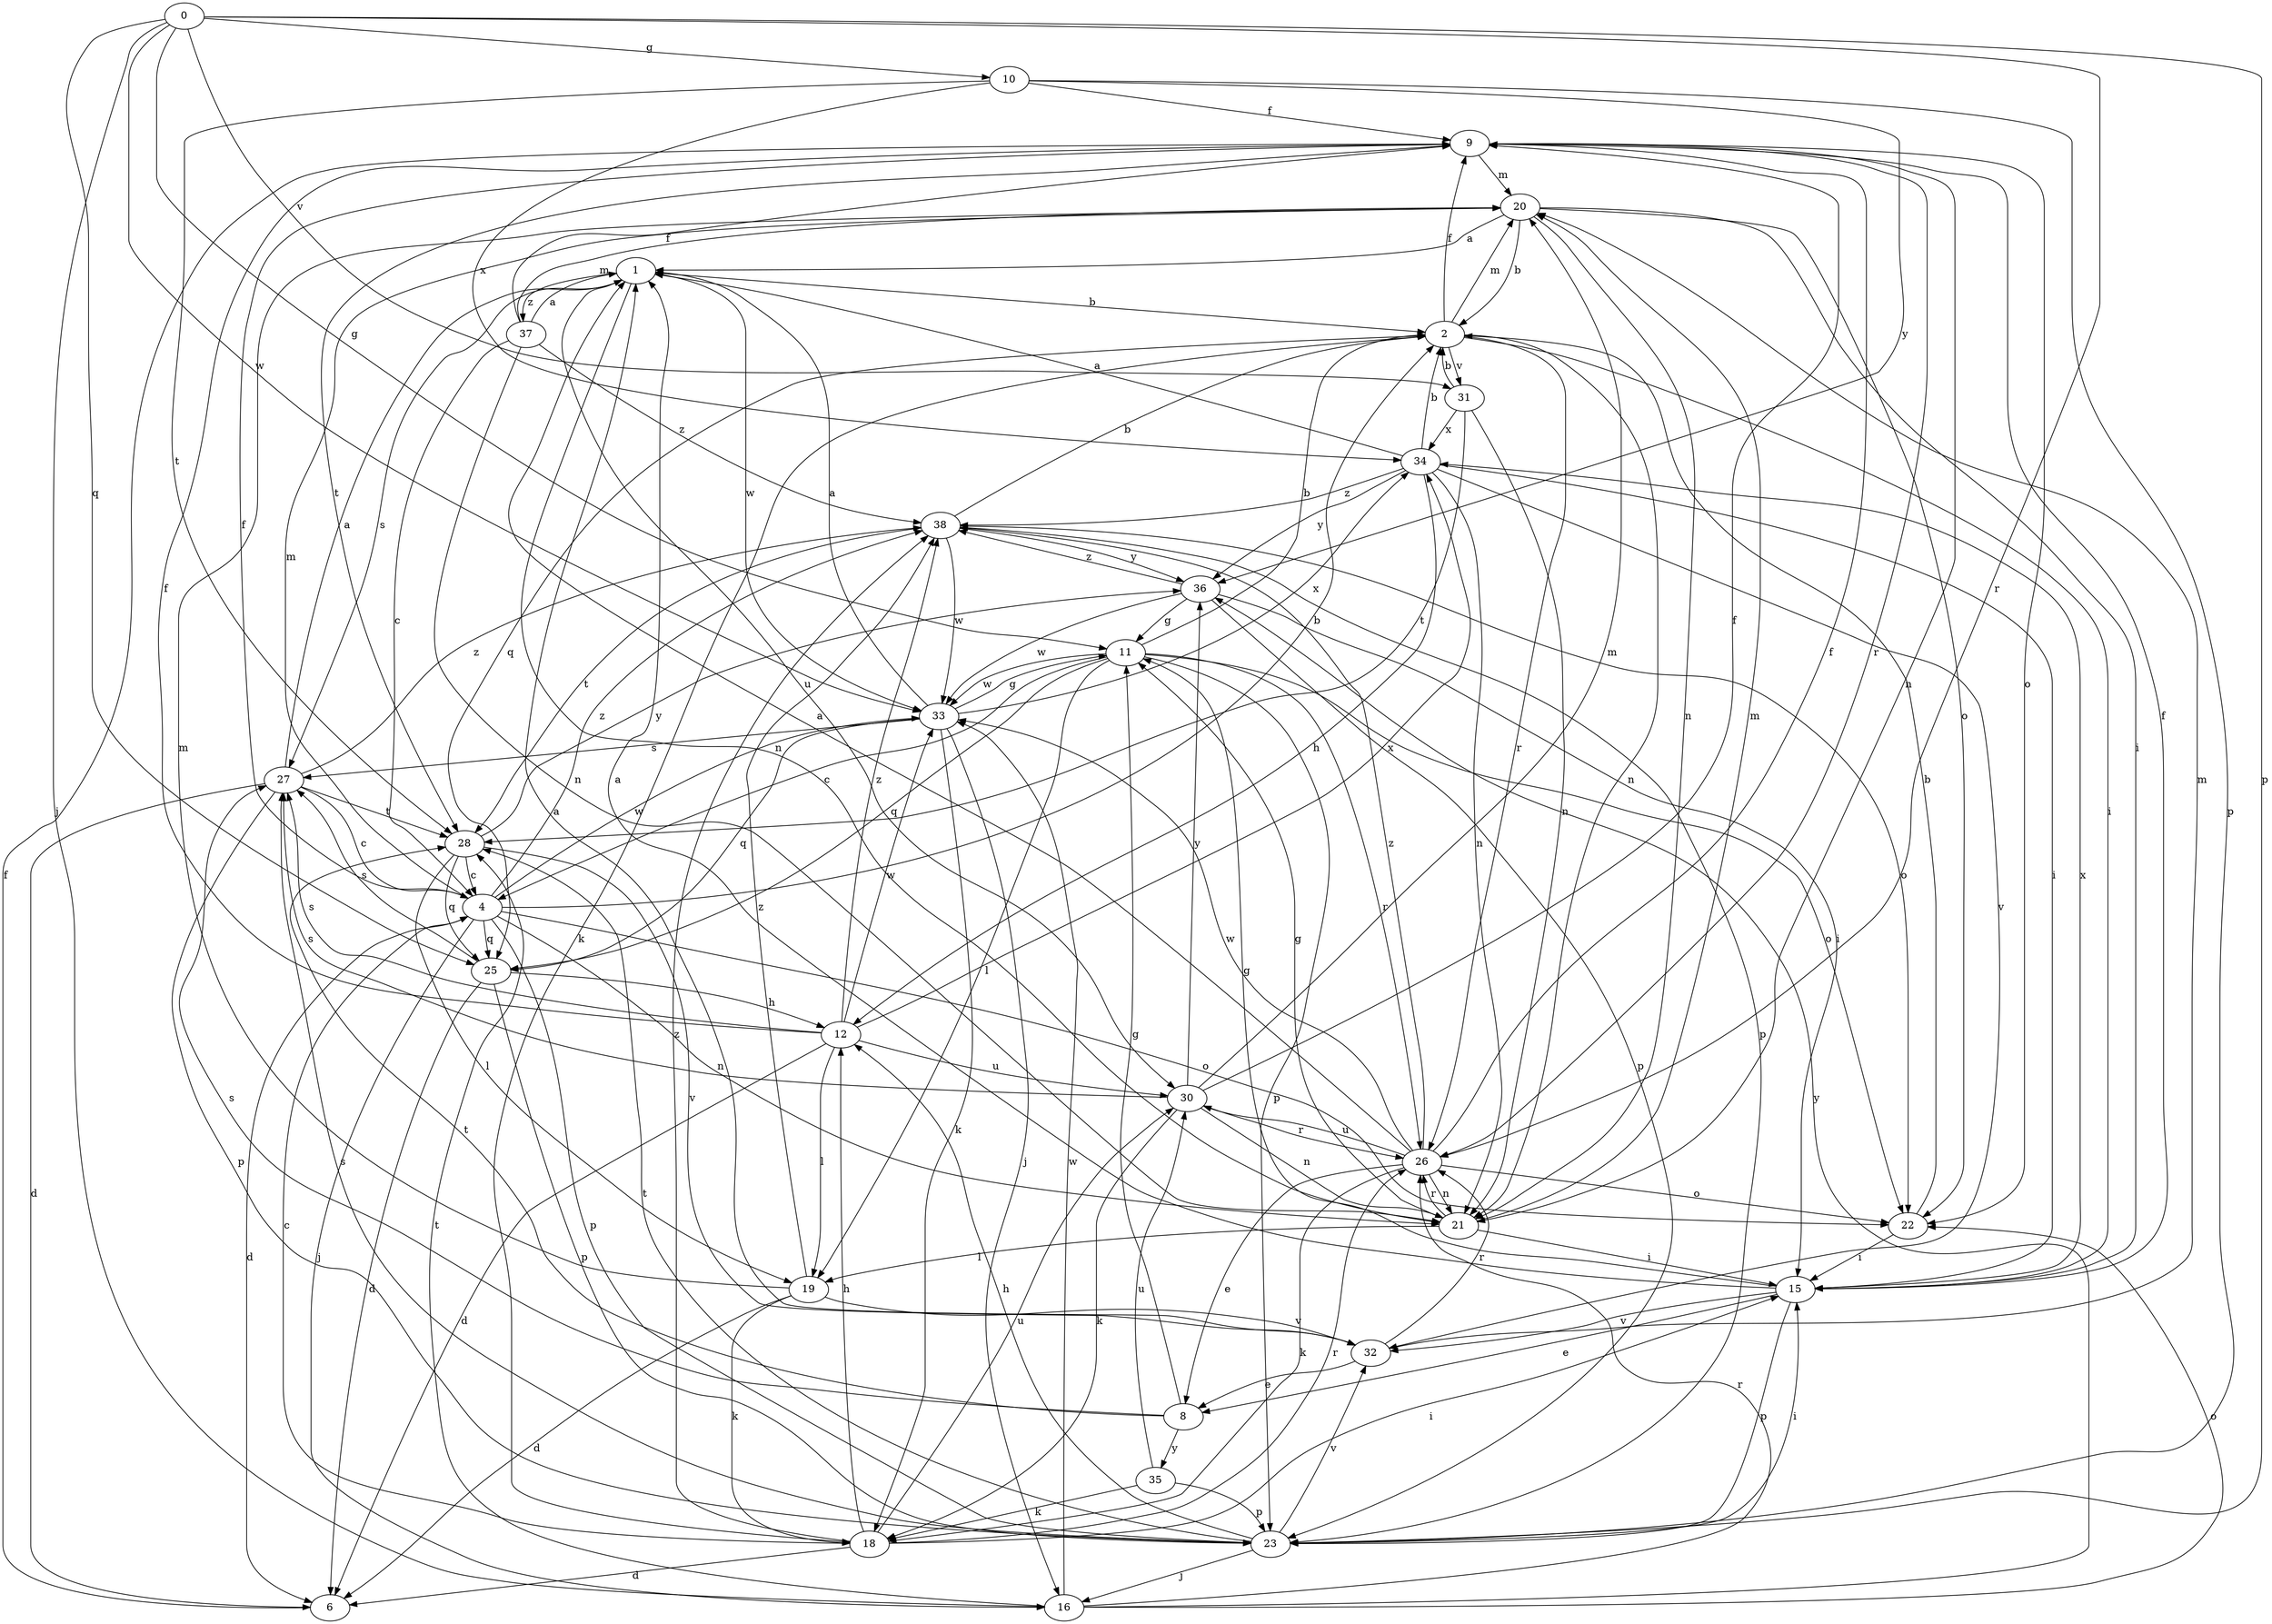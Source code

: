 strict digraph  {
0;
1;
2;
4;
6;
8;
9;
10;
11;
12;
15;
16;
18;
19;
20;
21;
22;
23;
25;
26;
27;
28;
30;
31;
32;
33;
34;
35;
36;
37;
38;
0 -> 10  [label=g];
0 -> 11  [label=g];
0 -> 16  [label=j];
0 -> 23  [label=p];
0 -> 25  [label=q];
0 -> 26  [label=r];
0 -> 31  [label=v];
0 -> 33  [label=w];
1 -> 2  [label=b];
1 -> 21  [label=n];
1 -> 27  [label=s];
1 -> 30  [label=u];
1 -> 33  [label=w];
1 -> 37  [label=z];
2 -> 9  [label=f];
2 -> 15  [label=i];
2 -> 18  [label=k];
2 -> 20  [label=m];
2 -> 21  [label=n];
2 -> 25  [label=q];
2 -> 26  [label=r];
2 -> 31  [label=v];
4 -> 2  [label=b];
4 -> 6  [label=d];
4 -> 9  [label=f];
4 -> 16  [label=j];
4 -> 20  [label=m];
4 -> 21  [label=n];
4 -> 22  [label=o];
4 -> 23  [label=p];
4 -> 25  [label=q];
4 -> 33  [label=w];
4 -> 38  [label=z];
6 -> 9  [label=f];
8 -> 11  [label=g];
8 -> 27  [label=s];
8 -> 28  [label=t];
8 -> 35  [label=y];
9 -> 20  [label=m];
9 -> 21  [label=n];
9 -> 22  [label=o];
9 -> 26  [label=r];
9 -> 28  [label=t];
10 -> 9  [label=f];
10 -> 23  [label=p];
10 -> 28  [label=t];
10 -> 34  [label=x];
10 -> 36  [label=y];
11 -> 2  [label=b];
11 -> 4  [label=c];
11 -> 19  [label=l];
11 -> 22  [label=o];
11 -> 23  [label=p];
11 -> 25  [label=q];
11 -> 26  [label=r];
11 -> 33  [label=w];
12 -> 6  [label=d];
12 -> 9  [label=f];
12 -> 19  [label=l];
12 -> 27  [label=s];
12 -> 30  [label=u];
12 -> 33  [label=w];
12 -> 34  [label=x];
12 -> 38  [label=z];
15 -> 1  [label=a];
15 -> 8  [label=e];
15 -> 9  [label=f];
15 -> 11  [label=g];
15 -> 23  [label=p];
15 -> 32  [label=v];
15 -> 34  [label=x];
16 -> 22  [label=o];
16 -> 26  [label=r];
16 -> 28  [label=t];
16 -> 33  [label=w];
16 -> 36  [label=y];
18 -> 4  [label=c];
18 -> 6  [label=d];
18 -> 12  [label=h];
18 -> 15  [label=i];
18 -> 26  [label=r];
18 -> 30  [label=u];
18 -> 38  [label=z];
19 -> 6  [label=d];
19 -> 18  [label=k];
19 -> 20  [label=m];
19 -> 32  [label=v];
19 -> 38  [label=z];
20 -> 1  [label=a];
20 -> 2  [label=b];
20 -> 15  [label=i];
20 -> 21  [label=n];
20 -> 22  [label=o];
21 -> 11  [label=g];
21 -> 15  [label=i];
21 -> 19  [label=l];
21 -> 20  [label=m];
21 -> 26  [label=r];
22 -> 2  [label=b];
22 -> 15  [label=i];
23 -> 12  [label=h];
23 -> 15  [label=i];
23 -> 16  [label=j];
23 -> 27  [label=s];
23 -> 28  [label=t];
23 -> 32  [label=v];
25 -> 6  [label=d];
25 -> 12  [label=h];
25 -> 23  [label=p];
25 -> 27  [label=s];
26 -> 1  [label=a];
26 -> 8  [label=e];
26 -> 9  [label=f];
26 -> 18  [label=k];
26 -> 21  [label=n];
26 -> 22  [label=o];
26 -> 30  [label=u];
26 -> 33  [label=w];
26 -> 38  [label=z];
27 -> 1  [label=a];
27 -> 4  [label=c];
27 -> 6  [label=d];
27 -> 23  [label=p];
27 -> 28  [label=t];
27 -> 38  [label=z];
28 -> 4  [label=c];
28 -> 19  [label=l];
28 -> 25  [label=q];
28 -> 32  [label=v];
28 -> 36  [label=y];
30 -> 9  [label=f];
30 -> 18  [label=k];
30 -> 20  [label=m];
30 -> 21  [label=n];
30 -> 26  [label=r];
30 -> 27  [label=s];
30 -> 36  [label=y];
31 -> 2  [label=b];
31 -> 21  [label=n];
31 -> 28  [label=t];
31 -> 34  [label=x];
32 -> 1  [label=a];
32 -> 8  [label=e];
32 -> 20  [label=m];
32 -> 26  [label=r];
33 -> 1  [label=a];
33 -> 11  [label=g];
33 -> 16  [label=j];
33 -> 18  [label=k];
33 -> 25  [label=q];
33 -> 27  [label=s];
33 -> 34  [label=x];
34 -> 1  [label=a];
34 -> 2  [label=b];
34 -> 12  [label=h];
34 -> 15  [label=i];
34 -> 21  [label=n];
34 -> 32  [label=v];
34 -> 36  [label=y];
34 -> 38  [label=z];
35 -> 18  [label=k];
35 -> 23  [label=p];
35 -> 30  [label=u];
36 -> 11  [label=g];
36 -> 15  [label=i];
36 -> 23  [label=p];
36 -> 33  [label=w];
36 -> 38  [label=z];
37 -> 1  [label=a];
37 -> 4  [label=c];
37 -> 9  [label=f];
37 -> 20  [label=m];
37 -> 21  [label=n];
37 -> 38  [label=z];
38 -> 2  [label=b];
38 -> 22  [label=o];
38 -> 23  [label=p];
38 -> 28  [label=t];
38 -> 33  [label=w];
38 -> 36  [label=y];
}

